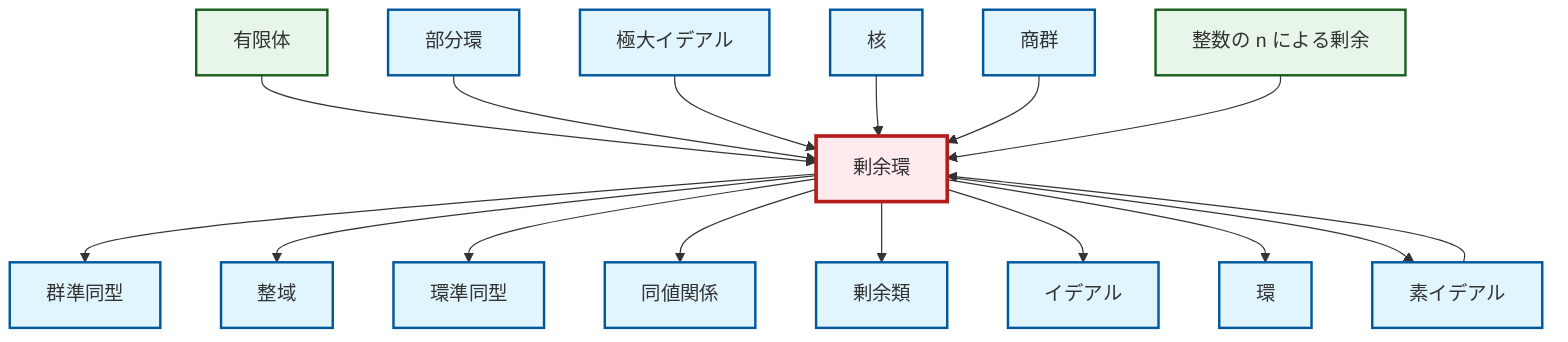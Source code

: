 graph TD
    classDef definition fill:#e1f5fe,stroke:#01579b,stroke-width:2px
    classDef theorem fill:#f3e5f5,stroke:#4a148c,stroke-width:2px
    classDef axiom fill:#fff3e0,stroke:#e65100,stroke-width:2px
    classDef example fill:#e8f5e9,stroke:#1b5e20,stroke-width:2px
    classDef current fill:#ffebee,stroke:#b71c1c,stroke-width:3px
    def-quotient-ring["剰余環"]:::definition
    def-subring["部分環"]:::definition
    def-kernel["核"]:::definition
    def-prime-ideal["素イデアル"]:::definition
    def-coset["剰余類"]:::definition
    def-homomorphism["群準同型"]:::definition
    def-ring-homomorphism["環準同型"]:::definition
    ex-finite-field["有限体"]:::example
    def-integral-domain["整域"]:::definition
    def-maximal-ideal["極大イデアル"]:::definition
    def-ideal["イデアル"]:::definition
    def-quotient-group["商群"]:::definition
    ex-quotient-integers-mod-n["整数の n による剰余"]:::example
    def-ring["環"]:::definition
    def-equivalence-relation["同値関係"]:::definition
    ex-finite-field --> def-quotient-ring
    def-quotient-ring --> def-homomorphism
    def-subring --> def-quotient-ring
    def-quotient-ring --> def-integral-domain
    def-quotient-ring --> def-ring-homomorphism
    def-maximal-ideal --> def-quotient-ring
    def-kernel --> def-quotient-ring
    def-quotient-ring --> def-equivalence-relation
    def-quotient-ring --> def-coset
    def-prime-ideal --> def-quotient-ring
    def-quotient-group --> def-quotient-ring
    ex-quotient-integers-mod-n --> def-quotient-ring
    def-quotient-ring --> def-ideal
    def-quotient-ring --> def-ring
    def-quotient-ring --> def-prime-ideal
    class def-quotient-ring current